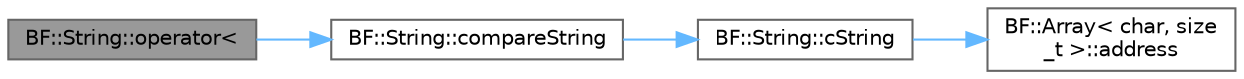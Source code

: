 digraph "BF::String::operator&lt;"
{
 // LATEX_PDF_SIZE
  bgcolor="transparent";
  edge [fontname=Helvetica,fontsize=10,labelfontname=Helvetica,labelfontsize=10];
  node [fontname=Helvetica,fontsize=10,shape=box,height=0.2,width=0.4];
  rankdir="LR";
  Node1 [id="Node000001",label="BF::String::operator\<",height=0.2,width=0.4,color="gray40", fillcolor="grey60", style="filled", fontcolor="black",tooltip=" "];
  Node1 -> Node2 [id="edge1_Node000001_Node000002",color="steelblue1",style="solid",tooltip=" "];
  Node2 [id="Node000002",label="BF::String::compareString",height=0.2,width=0.4,color="grey40", fillcolor="white", style="filled",URL="$d6/d75/classBF_1_1String.html#a0b6e2580cbff88fb558b89118531fd15",tooltip=" "];
  Node2 -> Node3 [id="edge2_Node000002_Node000003",color="steelblue1",style="solid",tooltip=" "];
  Node3 [id="Node000003",label="BF::String::cString",height=0.2,width=0.4,color="grey40", fillcolor="white", style="filled",URL="$d6/d75/classBF_1_1String.html#a1e87eb00441cea1d2c79c82a73e49edb",tooltip=" "];
  Node3 -> Node4 [id="edge3_Node000003_Node000004",color="steelblue1",style="solid",tooltip=" "];
  Node4 [id="Node000004",label="BF::Array\< char, size\l_t \>::address",height=0.2,width=0.4,color="grey40", fillcolor="white", style="filled",URL="$d3/d15/classBF_1_1Array.html#a833f24eaf3a32153db79946fd48c7238",tooltip=" "];
}
